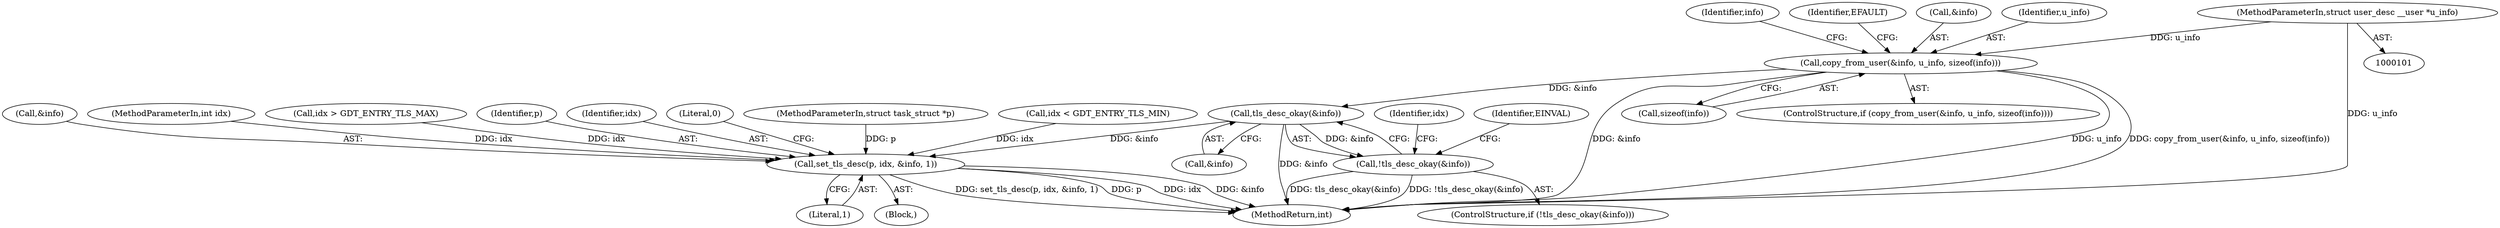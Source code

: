 digraph "0_linux_41bdc78544b8a93a9c6814b8bbbfef966272abbe@API" {
"1000109" [label="(Call,copy_from_user(&info, u_info, sizeof(info)))"];
"1000104" [label="(MethodParameterIn,struct user_desc __user *u_info)"];
"1000120" [label="(Call,tls_desc_okay(&info))"];
"1000119" [label="(Call,!tls_desc_okay(&info))"];
"1000174" [label="(Call,set_tls_desc(p, idx, &info, 1))"];
"1000121" [label="(Call,&info)"];
"1000104" [label="(MethodParameterIn,struct user_desc __user *u_info)"];
"1000110" [label="(Call,&info)"];
"1000179" [label="(Literal,1)"];
"1000113" [label="(Call,sizeof(info))"];
"1000112" [label="(Identifier,u_info)"];
"1000106" [label="(Block,)"];
"1000177" [label="(Call,&info)"];
"1000103" [label="(MethodParameterIn,int idx)"];
"1000168" [label="(Call,idx > GDT_ENTRY_TLS_MAX)"];
"1000122" [label="(Identifier,info)"];
"1000175" [label="(Identifier,p)"];
"1000176" [label="(Identifier,idx)"];
"1000118" [label="(ControlStructure,if (!tls_desc_okay(&info)))"];
"1000102" [label="(MethodParameterIn,struct task_struct *p)"];
"1000174" [label="(Call,set_tls_desc(p, idx, &info, 1))"];
"1000181" [label="(Literal,0)"];
"1000119" [label="(Call,!tls_desc_okay(&info))"];
"1000120" [label="(Call,tls_desc_okay(&info))"];
"1000117" [label="(Identifier,EFAULT)"];
"1000109" [label="(Call,copy_from_user(&info, u_info, sizeof(info)))"];
"1000108" [label="(ControlStructure,if (copy_from_user(&info, u_info, sizeof(info))))"];
"1000182" [label="(MethodReturn,int)"];
"1000165" [label="(Call,idx < GDT_ENTRY_TLS_MIN)"];
"1000125" [label="(Identifier,EINVAL)"];
"1000128" [label="(Identifier,idx)"];
"1000109" -> "1000108"  [label="AST: "];
"1000109" -> "1000113"  [label="CFG: "];
"1000110" -> "1000109"  [label="AST: "];
"1000112" -> "1000109"  [label="AST: "];
"1000113" -> "1000109"  [label="AST: "];
"1000117" -> "1000109"  [label="CFG: "];
"1000122" -> "1000109"  [label="CFG: "];
"1000109" -> "1000182"  [label="DDG: u_info"];
"1000109" -> "1000182"  [label="DDG: &info"];
"1000109" -> "1000182"  [label="DDG: copy_from_user(&info, u_info, sizeof(info))"];
"1000104" -> "1000109"  [label="DDG: u_info"];
"1000109" -> "1000120"  [label="DDG: &info"];
"1000104" -> "1000101"  [label="AST: "];
"1000104" -> "1000182"  [label="DDG: u_info"];
"1000120" -> "1000119"  [label="AST: "];
"1000120" -> "1000121"  [label="CFG: "];
"1000121" -> "1000120"  [label="AST: "];
"1000119" -> "1000120"  [label="CFG: "];
"1000120" -> "1000182"  [label="DDG: &info"];
"1000120" -> "1000119"  [label="DDG: &info"];
"1000120" -> "1000174"  [label="DDG: &info"];
"1000119" -> "1000118"  [label="AST: "];
"1000125" -> "1000119"  [label="CFG: "];
"1000128" -> "1000119"  [label="CFG: "];
"1000119" -> "1000182"  [label="DDG: !tls_desc_okay(&info)"];
"1000119" -> "1000182"  [label="DDG: tls_desc_okay(&info)"];
"1000174" -> "1000106"  [label="AST: "];
"1000174" -> "1000179"  [label="CFG: "];
"1000175" -> "1000174"  [label="AST: "];
"1000176" -> "1000174"  [label="AST: "];
"1000177" -> "1000174"  [label="AST: "];
"1000179" -> "1000174"  [label="AST: "];
"1000181" -> "1000174"  [label="CFG: "];
"1000174" -> "1000182"  [label="DDG: idx"];
"1000174" -> "1000182"  [label="DDG: &info"];
"1000174" -> "1000182"  [label="DDG: set_tls_desc(p, idx, &info, 1)"];
"1000174" -> "1000182"  [label="DDG: p"];
"1000102" -> "1000174"  [label="DDG: p"];
"1000168" -> "1000174"  [label="DDG: idx"];
"1000165" -> "1000174"  [label="DDG: idx"];
"1000103" -> "1000174"  [label="DDG: idx"];
}
